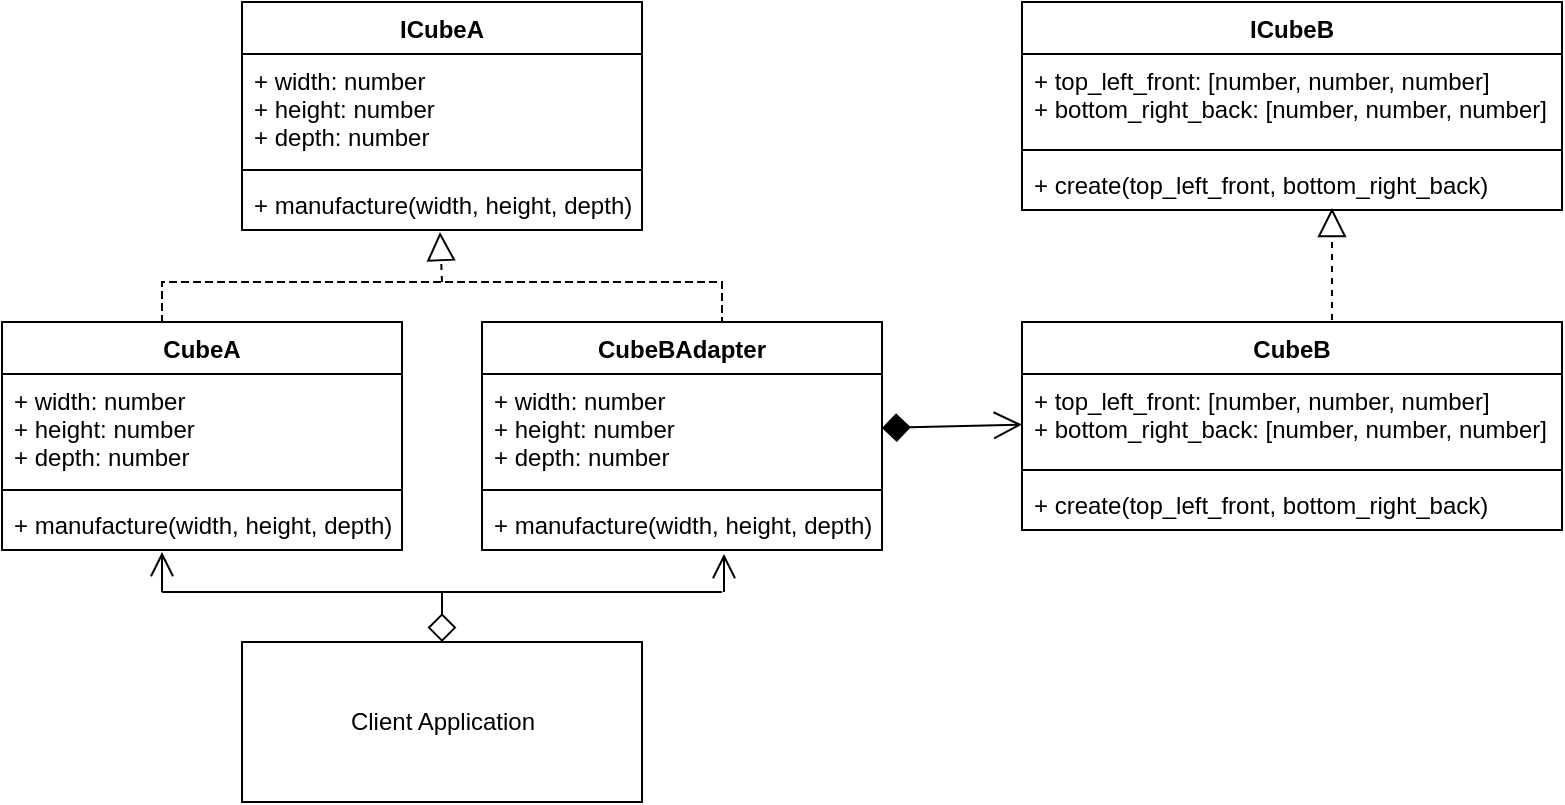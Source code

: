 <mxfile version="14.8.4" type="device"><diagram id="nfoU5zl-Lrdo-RMUOea-" name="Page-1"><mxGraphModel dx="868" dy="450" grid="1" gridSize="10" guides="1" tooltips="1" connect="1" arrows="1" fold="1" page="1" pageScale="1" pageWidth="827" pageHeight="1169" math="0" shadow="0"><root><mxCell id="0"/><mxCell id="1" parent="0"/><mxCell id="52Nn8JB1zDlZzFZ0hI1m-54" value="ICubeA" style="swimlane;fontStyle=1;align=center;verticalAlign=top;childLayout=stackLayout;horizontal=1;startSize=26;horizontalStack=0;resizeParent=1;resizeParentMax=0;resizeLast=0;collapsible=1;marginBottom=0;strokeWidth=1;" vertex="1" parent="1"><mxGeometry x="160" y="640" width="200" height="114" as="geometry"/></mxCell><mxCell id="52Nn8JB1zDlZzFZ0hI1m-55" value="+ width: number&#10;+ height: number&#10;+ depth: number" style="text;strokeColor=none;fillColor=none;align=left;verticalAlign=top;spacingLeft=4;spacingRight=4;overflow=hidden;rotatable=0;points=[[0,0.5],[1,0.5]];portConstraint=eastwest;" vertex="1" parent="52Nn8JB1zDlZzFZ0hI1m-54"><mxGeometry y="26" width="200" height="54" as="geometry"/></mxCell><mxCell id="52Nn8JB1zDlZzFZ0hI1m-56" value="" style="line;strokeWidth=1;fillColor=none;align=left;verticalAlign=middle;spacingTop=-1;spacingLeft=3;spacingRight=3;rotatable=0;labelPosition=right;points=[];portConstraint=eastwest;" vertex="1" parent="52Nn8JB1zDlZzFZ0hI1m-54"><mxGeometry y="80" width="200" height="8" as="geometry"/></mxCell><mxCell id="52Nn8JB1zDlZzFZ0hI1m-57" value="+ manufacture(width, height, depth)" style="text;strokeColor=none;fillColor=none;align=left;verticalAlign=top;spacingLeft=4;spacingRight=4;overflow=hidden;rotatable=0;points=[[0,0.5],[1,0.5]];portConstraint=eastwest;" vertex="1" parent="52Nn8JB1zDlZzFZ0hI1m-54"><mxGeometry y="88" width="200" height="26" as="geometry"/></mxCell><mxCell id="52Nn8JB1zDlZzFZ0hI1m-58" value="CubeA" style="swimlane;fontStyle=1;align=center;verticalAlign=top;childLayout=stackLayout;horizontal=1;startSize=26;horizontalStack=0;resizeParent=1;resizeParentMax=0;resizeLast=0;collapsible=1;marginBottom=0;strokeWidth=1;" vertex="1" parent="1"><mxGeometry x="40" y="800" width="200" height="114" as="geometry"/></mxCell><mxCell id="52Nn8JB1zDlZzFZ0hI1m-59" value="+ width: number&#10;+ height: number&#10;+ depth: number" style="text;strokeColor=none;fillColor=none;align=left;verticalAlign=top;spacingLeft=4;spacingRight=4;overflow=hidden;rotatable=0;points=[[0,0.5],[1,0.5]];portConstraint=eastwest;" vertex="1" parent="52Nn8JB1zDlZzFZ0hI1m-58"><mxGeometry y="26" width="200" height="54" as="geometry"/></mxCell><mxCell id="52Nn8JB1zDlZzFZ0hI1m-60" value="" style="line;strokeWidth=1;fillColor=none;align=left;verticalAlign=middle;spacingTop=-1;spacingLeft=3;spacingRight=3;rotatable=0;labelPosition=right;points=[];portConstraint=eastwest;" vertex="1" parent="52Nn8JB1zDlZzFZ0hI1m-58"><mxGeometry y="80" width="200" height="8" as="geometry"/></mxCell><mxCell id="52Nn8JB1zDlZzFZ0hI1m-61" value="+ manufacture(width, height, depth)" style="text;strokeColor=none;fillColor=none;align=left;verticalAlign=top;spacingLeft=4;spacingRight=4;overflow=hidden;rotatable=0;points=[[0,0.5],[1,0.5]];portConstraint=eastwest;" vertex="1" parent="52Nn8JB1zDlZzFZ0hI1m-58"><mxGeometry y="88" width="200" height="26" as="geometry"/></mxCell><mxCell id="52Nn8JB1zDlZzFZ0hI1m-62" value="CubeBAdapter" style="swimlane;fontStyle=1;align=center;verticalAlign=top;childLayout=stackLayout;horizontal=1;startSize=26;horizontalStack=0;resizeParent=1;resizeParentMax=0;resizeLast=0;collapsible=1;marginBottom=0;strokeWidth=1;" vertex="1" parent="1"><mxGeometry x="280" y="800" width="200" height="114" as="geometry"/></mxCell><mxCell id="52Nn8JB1zDlZzFZ0hI1m-63" value="+ width: number&#10;+ height: number&#10;+ depth: number" style="text;strokeColor=none;fillColor=none;align=left;verticalAlign=top;spacingLeft=4;spacingRight=4;overflow=hidden;rotatable=0;points=[[0,0.5],[1,0.5]];portConstraint=eastwest;" vertex="1" parent="52Nn8JB1zDlZzFZ0hI1m-62"><mxGeometry y="26" width="200" height="54" as="geometry"/></mxCell><mxCell id="52Nn8JB1zDlZzFZ0hI1m-64" value="" style="line;strokeWidth=1;fillColor=none;align=left;verticalAlign=middle;spacingTop=-1;spacingLeft=3;spacingRight=3;rotatable=0;labelPosition=right;points=[];portConstraint=eastwest;" vertex="1" parent="52Nn8JB1zDlZzFZ0hI1m-62"><mxGeometry y="80" width="200" height="8" as="geometry"/></mxCell><mxCell id="52Nn8JB1zDlZzFZ0hI1m-65" value="+ manufacture(width, height, depth)" style="text;strokeColor=none;fillColor=none;align=left;verticalAlign=top;spacingLeft=4;spacingRight=4;overflow=hidden;rotatable=0;points=[[0,0.5],[1,0.5]];portConstraint=eastwest;" vertex="1" parent="52Nn8JB1zDlZzFZ0hI1m-62"><mxGeometry y="88" width="200" height="26" as="geometry"/></mxCell><mxCell id="52Nn8JB1zDlZzFZ0hI1m-66" value="Client Application" style="html=1;strokeWidth=1;" vertex="1" parent="1"><mxGeometry x="160" y="960" width="200" height="80" as="geometry"/></mxCell><mxCell id="52Nn8JB1zDlZzFZ0hI1m-67" value="ICubeB" style="swimlane;fontStyle=1;align=center;verticalAlign=top;childLayout=stackLayout;horizontal=1;startSize=26;horizontalStack=0;resizeParent=1;resizeParentMax=0;resizeLast=0;collapsible=1;marginBottom=0;strokeWidth=1;" vertex="1" parent="1"><mxGeometry x="550" y="640" width="270" height="104" as="geometry"/></mxCell><mxCell id="52Nn8JB1zDlZzFZ0hI1m-68" value="+ top_left_front: [number, number, number]&#10;+ bottom_right_back: [number, number, number]" style="text;strokeColor=none;fillColor=none;align=left;verticalAlign=top;spacingLeft=4;spacingRight=4;overflow=hidden;rotatable=0;points=[[0,0.5],[1,0.5]];portConstraint=eastwest;" vertex="1" parent="52Nn8JB1zDlZzFZ0hI1m-67"><mxGeometry y="26" width="270" height="44" as="geometry"/></mxCell><mxCell id="52Nn8JB1zDlZzFZ0hI1m-69" value="" style="line;strokeWidth=1;fillColor=none;align=left;verticalAlign=middle;spacingTop=-1;spacingLeft=3;spacingRight=3;rotatable=0;labelPosition=right;points=[];portConstraint=eastwest;" vertex="1" parent="52Nn8JB1zDlZzFZ0hI1m-67"><mxGeometry y="70" width="270" height="8" as="geometry"/></mxCell><mxCell id="52Nn8JB1zDlZzFZ0hI1m-70" value="+ create(top_left_front, bottom_right_back)" style="text;strokeColor=none;fillColor=none;align=left;verticalAlign=top;spacingLeft=4;spacingRight=4;overflow=hidden;rotatable=0;points=[[0,0.5],[1,0.5]];portConstraint=eastwest;" vertex="1" parent="52Nn8JB1zDlZzFZ0hI1m-67"><mxGeometry y="78" width="270" height="26" as="geometry"/></mxCell><mxCell id="52Nn8JB1zDlZzFZ0hI1m-71" value="CubeB" style="swimlane;fontStyle=1;align=center;verticalAlign=top;childLayout=stackLayout;horizontal=1;startSize=26;horizontalStack=0;resizeParent=1;resizeParentMax=0;resizeLast=0;collapsible=1;marginBottom=0;strokeWidth=1;" vertex="1" parent="1"><mxGeometry x="550" y="800" width="270" height="104" as="geometry"/></mxCell><mxCell id="52Nn8JB1zDlZzFZ0hI1m-72" value="+ top_left_front: [number, number, number]&#10;+ bottom_right_back: [number, number, number]" style="text;strokeColor=none;fillColor=none;align=left;verticalAlign=top;spacingLeft=4;spacingRight=4;overflow=hidden;rotatable=0;points=[[0,0.5],[1,0.5]];portConstraint=eastwest;" vertex="1" parent="52Nn8JB1zDlZzFZ0hI1m-71"><mxGeometry y="26" width="270" height="44" as="geometry"/></mxCell><mxCell id="52Nn8JB1zDlZzFZ0hI1m-73" value="" style="line;strokeWidth=1;fillColor=none;align=left;verticalAlign=middle;spacingTop=-1;spacingLeft=3;spacingRight=3;rotatable=0;labelPosition=right;points=[];portConstraint=eastwest;" vertex="1" parent="52Nn8JB1zDlZzFZ0hI1m-71"><mxGeometry y="70" width="270" height="8" as="geometry"/></mxCell><mxCell id="52Nn8JB1zDlZzFZ0hI1m-74" value="+ create(top_left_front, bottom_right_back)" style="text;strokeColor=none;fillColor=none;align=left;verticalAlign=top;spacingLeft=4;spacingRight=4;overflow=hidden;rotatable=0;points=[[0,0.5],[1,0.5]];portConstraint=eastwest;" vertex="1" parent="52Nn8JB1zDlZzFZ0hI1m-71"><mxGeometry y="78" width="270" height="26" as="geometry"/></mxCell><mxCell id="52Nn8JB1zDlZzFZ0hI1m-75" value="" style="shape=partialRectangle;whiteSpace=wrap;html=1;bottom=1;right=1;left=1;top=0;fillColor=none;routingCenterX=-0.5;strokeWidth=1;direction=west;dashed=1;" vertex="1" parent="1"><mxGeometry x="120" y="780" width="280" height="20" as="geometry"/></mxCell><mxCell id="52Nn8JB1zDlZzFZ0hI1m-76" value="" style="html=1;verticalAlign=bottom;startArrow=none;startFill=0;endArrow=block;startSize=8;exitX=0.5;exitY=1;exitDx=0;exitDy=0;dashed=1;endFill=0;endSize=12;" edge="1" parent="1" source="52Nn8JB1zDlZzFZ0hI1m-75"><mxGeometry width="60" relative="1" as="geometry"><mxPoint x="380" y="820" as="sourcePoint"/><mxPoint x="259" y="755" as="targetPoint"/></mxGeometry></mxCell><mxCell id="52Nn8JB1zDlZzFZ0hI1m-77" value="" style="html=1;verticalAlign=bottom;startArrow=none;startFill=0;endArrow=block;startSize=8;exitX=0.574;exitY=-0.038;exitDx=0;exitDy=0;dashed=1;endFill=0;endSize=12;exitPerimeter=0;" edge="1" parent="1"><mxGeometry width="60" relative="1" as="geometry"><mxPoint x="704.98" y="799.048" as="sourcePoint"/><mxPoint x="705" y="743" as="targetPoint"/></mxGeometry></mxCell><mxCell id="52Nn8JB1zDlZzFZ0hI1m-78" value="" style="html=1;verticalAlign=bottom;startArrow=diamond;startFill=1;endArrow=open;startSize=12;exitX=1;exitY=0.5;exitDx=0;exitDy=0;endFill=0;endSize=12;" edge="1" parent="1" source="52Nn8JB1zDlZzFZ0hI1m-63" target="52Nn8JB1zDlZzFZ0hI1m-72"><mxGeometry width="60" relative="1" as="geometry"><mxPoint x="714.98" y="809.048" as="sourcePoint"/><mxPoint x="715" y="753" as="targetPoint"/></mxGeometry></mxCell><mxCell id="52Nn8JB1zDlZzFZ0hI1m-79" value="" style="line;strokeWidth=1;html=1;" vertex="1" parent="1"><mxGeometry x="120" y="930" width="280" height="10" as="geometry"/></mxCell><mxCell id="52Nn8JB1zDlZzFZ0hI1m-80" value="" style="html=1;verticalAlign=bottom;startArrow=diamond;startFill=0;endArrow=none;startSize=12;exitX=0.5;exitY=0;exitDx=0;exitDy=0;endSize=10;endFill=0;" edge="1" parent="1" source="52Nn8JB1zDlZzFZ0hI1m-66"><mxGeometry width="60" relative="1" as="geometry"><mxPoint x="380" y="820" as="sourcePoint"/><mxPoint x="260" y="935" as="targetPoint"/></mxGeometry></mxCell><mxCell id="52Nn8JB1zDlZzFZ0hI1m-81" value="" style="html=1;verticalAlign=bottom;startArrow=none;startFill=0;endArrow=open;startSize=8;exitX=0;exitY=0.5;exitDx=0;exitDy=0;exitPerimeter=0;entryX=0.4;entryY=1.038;entryDx=0;entryDy=0;entryPerimeter=0;endFill=0;endSize=10;" edge="1" parent="1" source="52Nn8JB1zDlZzFZ0hI1m-79" target="52Nn8JB1zDlZzFZ0hI1m-61"><mxGeometry width="60" relative="1" as="geometry"><mxPoint x="380" y="820" as="sourcePoint"/><mxPoint x="120" y="920" as="targetPoint"/></mxGeometry></mxCell><mxCell id="52Nn8JB1zDlZzFZ0hI1m-82" value="" style="html=1;verticalAlign=bottom;startArrow=none;startFill=0;endArrow=open;startSize=8;endFill=0;endSize=10;" edge="1" parent="1"><mxGeometry width="60" relative="1" as="geometry"><mxPoint x="401" y="935" as="sourcePoint"/><mxPoint x="401" y="916" as="targetPoint"/></mxGeometry></mxCell></root></mxGraphModel></diagram></mxfile>
